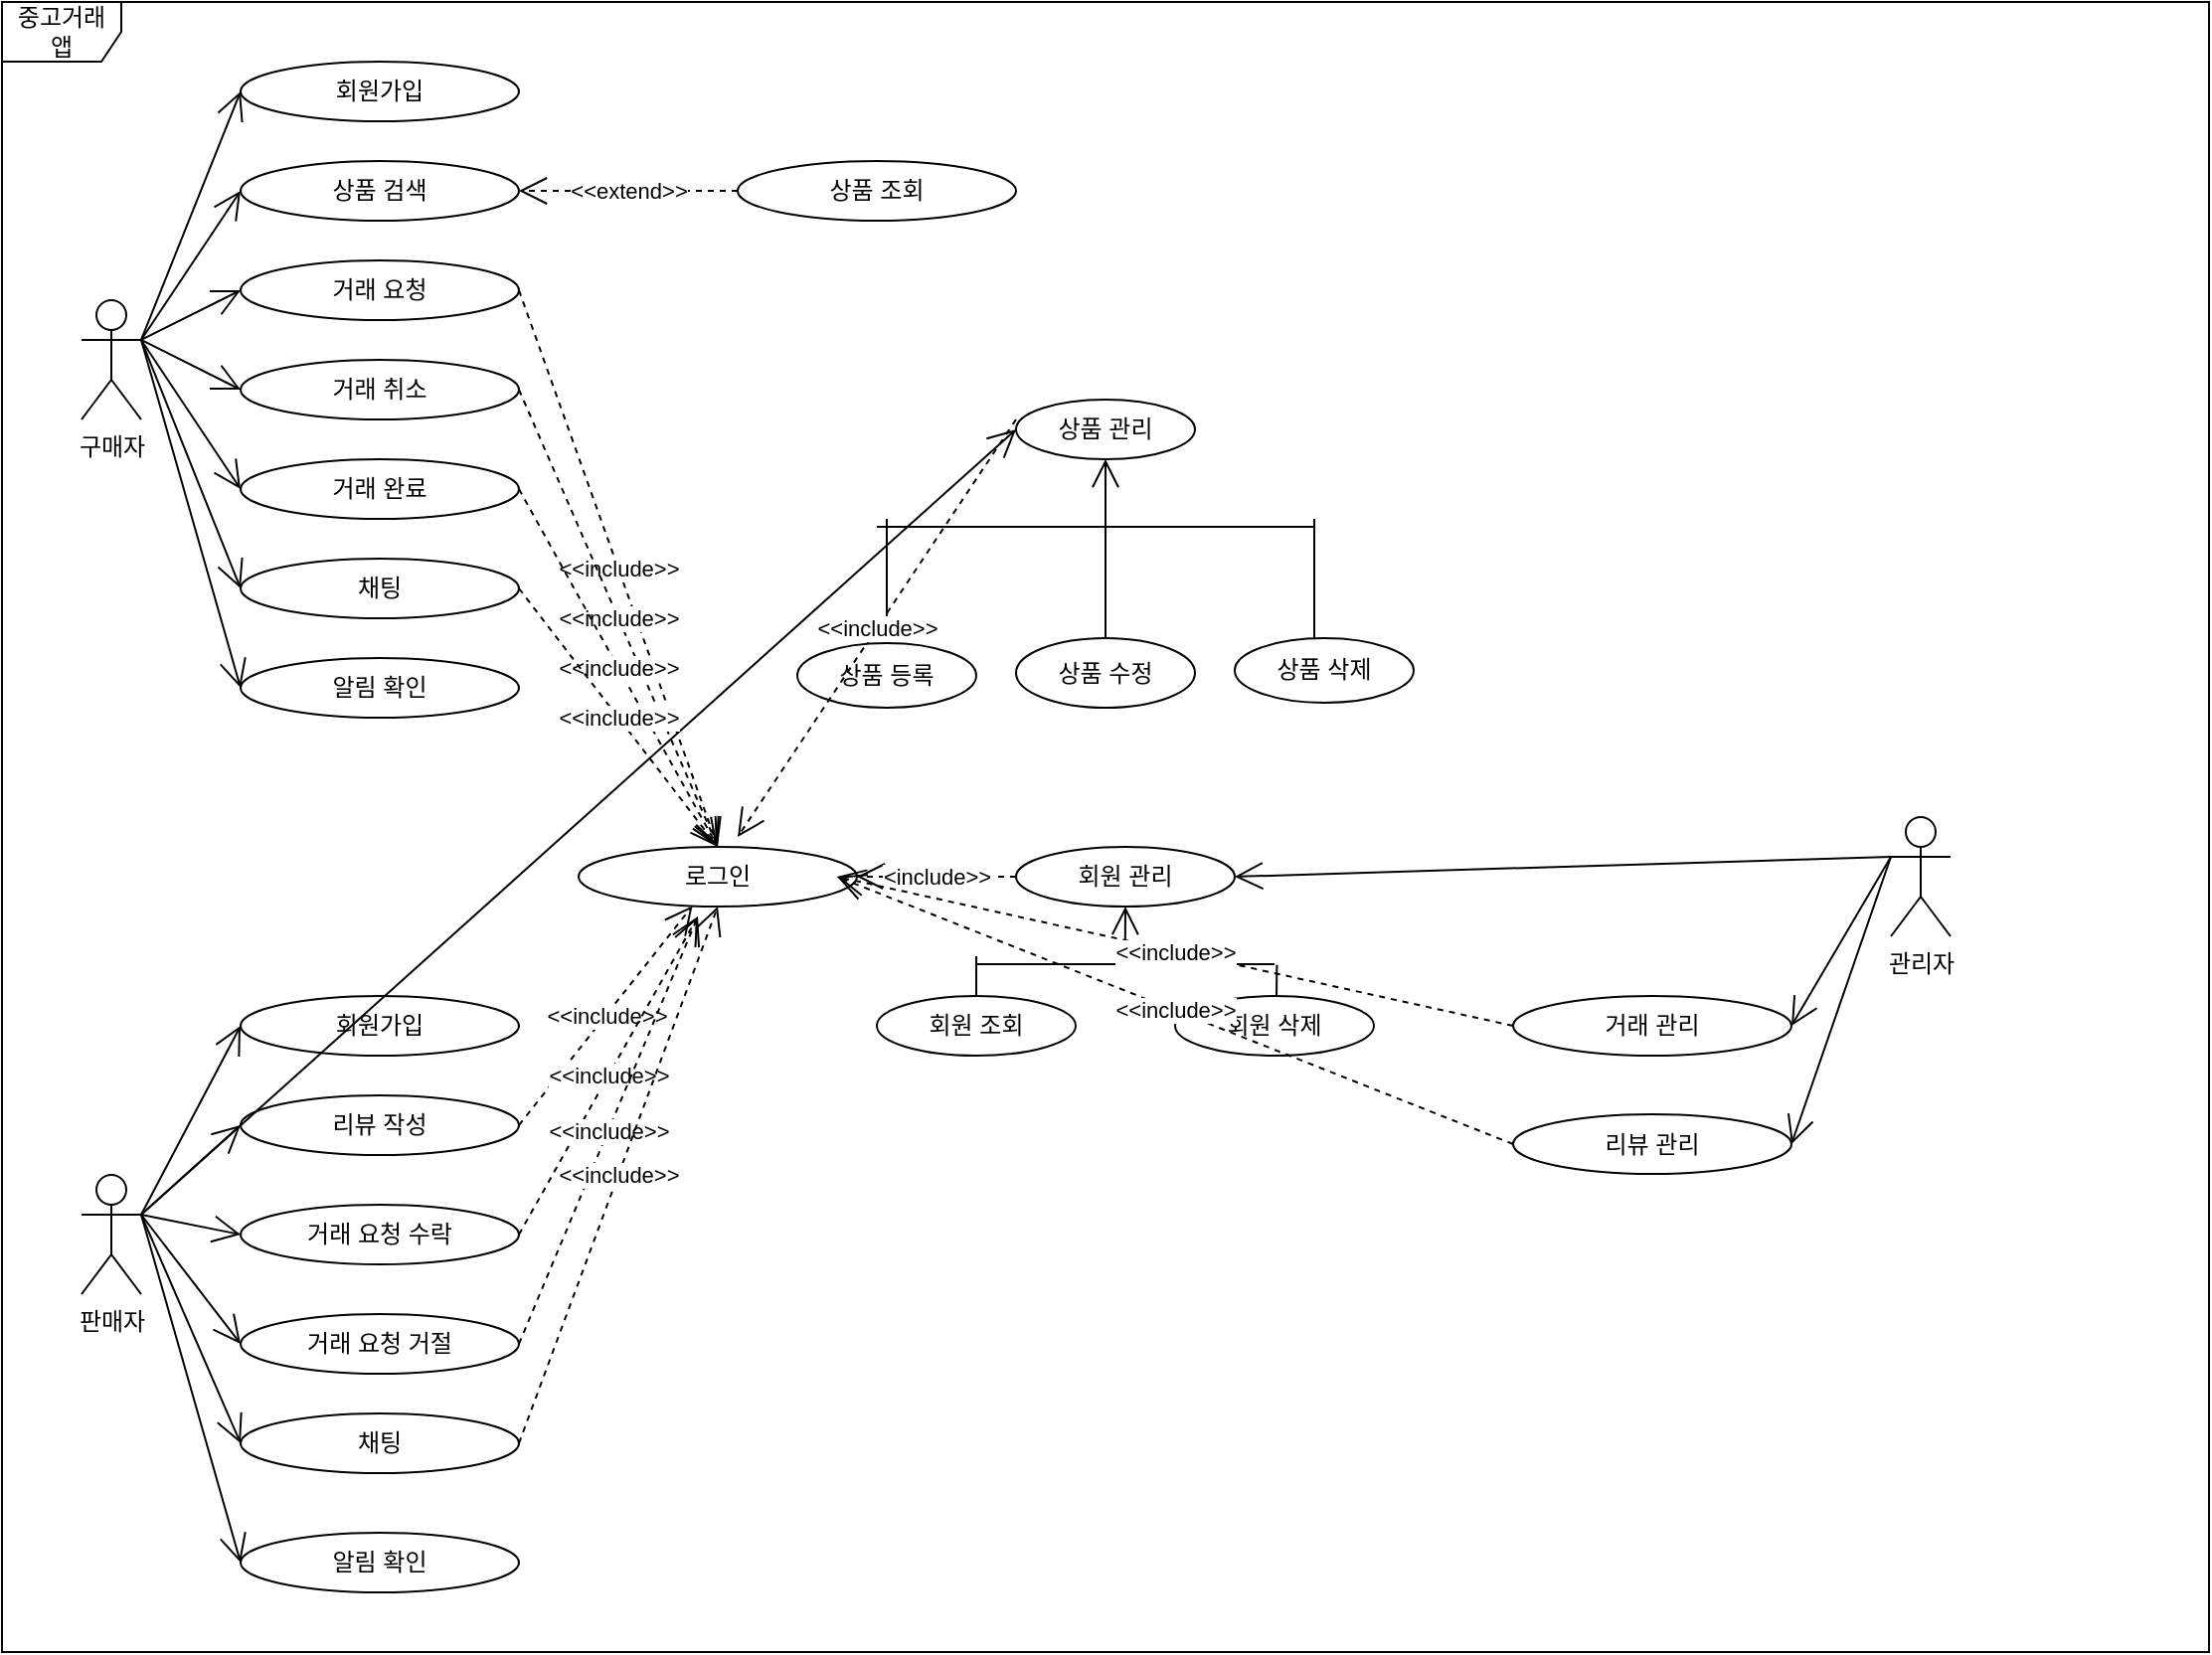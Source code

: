 <mxfile version="21.3.7" type="github">
  <diagram name="페이지-1" id="UvDw1jmTJ6SoQYcHiSoY">
    <mxGraphModel dx="1567" dy="807" grid="1" gridSize="10" guides="1" tooltips="1" connect="1" arrows="1" fold="1" page="1" pageScale="1" pageWidth="413" pageHeight="583" math="0" shadow="0">
      <root>
        <mxCell id="0" />
        <mxCell id="1" parent="0" />
        <mxCell id="RrBvVpDyBE-MLE_T4EEh-1" value="구매자" style="shape=umlActor;verticalLabelPosition=bottom;verticalAlign=top;html=1;" vertex="1" parent="1">
          <mxGeometry x="70" y="220" width="30" height="60" as="geometry" />
        </mxCell>
        <mxCell id="RrBvVpDyBE-MLE_T4EEh-3" value="회원가입" style="ellipse;whiteSpace=wrap;html=1;" vertex="1" parent="1">
          <mxGeometry x="150" y="100" width="140" height="30" as="geometry" />
        </mxCell>
        <mxCell id="RrBvVpDyBE-MLE_T4EEh-5" value="상품 검색" style="ellipse;whiteSpace=wrap;html=1;" vertex="1" parent="1">
          <mxGeometry x="150" y="150" width="140" height="30" as="geometry" />
        </mxCell>
        <mxCell id="RrBvVpDyBE-MLE_T4EEh-6" value="상품 조회" style="ellipse;whiteSpace=wrap;html=1;" vertex="1" parent="1">
          <mxGeometry x="400" y="150" width="140" height="30" as="geometry" />
        </mxCell>
        <mxCell id="RrBvVpDyBE-MLE_T4EEh-7" value="거래 요청" style="ellipse;whiteSpace=wrap;html=1;" vertex="1" parent="1">
          <mxGeometry x="150" y="200" width="140" height="30" as="geometry" />
        </mxCell>
        <mxCell id="RrBvVpDyBE-MLE_T4EEh-8" value="거래 취소" style="ellipse;whiteSpace=wrap;html=1;" vertex="1" parent="1">
          <mxGeometry x="150" y="250" width="140" height="30" as="geometry" />
        </mxCell>
        <mxCell id="RrBvVpDyBE-MLE_T4EEh-9" value="거래 완료" style="ellipse;whiteSpace=wrap;html=1;" vertex="1" parent="1">
          <mxGeometry x="150" y="300" width="140" height="30" as="geometry" />
        </mxCell>
        <mxCell id="RrBvVpDyBE-MLE_T4EEh-10" value="채팅" style="ellipse;whiteSpace=wrap;html=1;" vertex="1" parent="1">
          <mxGeometry x="150" y="350" width="140" height="30" as="geometry" />
        </mxCell>
        <mxCell id="RrBvVpDyBE-MLE_T4EEh-11" value="알림 확인" style="ellipse;whiteSpace=wrap;html=1;" vertex="1" parent="1">
          <mxGeometry x="150" y="400" width="140" height="30" as="geometry" />
        </mxCell>
        <mxCell id="RrBvVpDyBE-MLE_T4EEh-23" value="판매자" style="shape=umlActor;verticalLabelPosition=bottom;verticalAlign=top;html=1;" vertex="1" parent="1">
          <mxGeometry x="70" y="660" width="30" height="60" as="geometry" />
        </mxCell>
        <mxCell id="RrBvVpDyBE-MLE_T4EEh-27" value="상품 등록" style="ellipse;whiteSpace=wrap;html=1;" vertex="1" parent="1">
          <mxGeometry x="430" y="392.5" width="90" height="32.5" as="geometry" />
        </mxCell>
        <mxCell id="RrBvVpDyBE-MLE_T4EEh-28" value="거래 요청 거절" style="ellipse;whiteSpace=wrap;html=1;" vertex="1" parent="1">
          <mxGeometry x="150" y="730" width="140" height="30" as="geometry" />
        </mxCell>
        <mxCell id="RrBvVpDyBE-MLE_T4EEh-29" value="상품 삭제" style="ellipse;whiteSpace=wrap;html=1;" vertex="1" parent="1">
          <mxGeometry x="650" y="390" width="90" height="32.5" as="geometry" />
        </mxCell>
        <mxCell id="RrBvVpDyBE-MLE_T4EEh-30" value="거래 요청 수락" style="ellipse;whiteSpace=wrap;html=1;" vertex="1" parent="1">
          <mxGeometry x="150" y="675" width="140" height="30" as="geometry" />
        </mxCell>
        <mxCell id="RrBvVpDyBE-MLE_T4EEh-32" value="상품 수정" style="ellipse;whiteSpace=wrap;html=1;" vertex="1" parent="1">
          <mxGeometry x="540" y="390" width="90" height="35" as="geometry" />
        </mxCell>
        <mxCell id="RrBvVpDyBE-MLE_T4EEh-33" value="채팅" style="ellipse;whiteSpace=wrap;html=1;" vertex="1" parent="1">
          <mxGeometry x="150" y="780" width="140" height="30" as="geometry" />
        </mxCell>
        <mxCell id="RrBvVpDyBE-MLE_T4EEh-34" value="알림 확인" style="ellipse;whiteSpace=wrap;html=1;" vertex="1" parent="1">
          <mxGeometry x="150" y="840" width="140" height="30" as="geometry" />
        </mxCell>
        <mxCell id="RrBvVpDyBE-MLE_T4EEh-48" value="관리자" style="shape=umlActor;verticalLabelPosition=bottom;verticalAlign=top;html=1;" vertex="1" parent="1">
          <mxGeometry x="980" y="480" width="30" height="60" as="geometry" />
        </mxCell>
        <mxCell id="RrBvVpDyBE-MLE_T4EEh-49" value="회원 관리" style="ellipse;whiteSpace=wrap;html=1;" vertex="1" parent="1">
          <mxGeometry x="540" y="495" width="110" height="30" as="geometry" />
        </mxCell>
        <mxCell id="RrBvVpDyBE-MLE_T4EEh-50" value="상품 관리" style="ellipse;whiteSpace=wrap;html=1;" vertex="1" parent="1">
          <mxGeometry x="540" y="270" width="90" height="30" as="geometry" />
        </mxCell>
        <mxCell id="RrBvVpDyBE-MLE_T4EEh-51" value="거래 관리" style="ellipse;whiteSpace=wrap;html=1;" vertex="1" parent="1">
          <mxGeometry x="790" y="570" width="140" height="30" as="geometry" />
        </mxCell>
        <mxCell id="RrBvVpDyBE-MLE_T4EEh-52" value="리뷰 관리" style="ellipse;whiteSpace=wrap;html=1;" vertex="1" parent="1">
          <mxGeometry x="790" y="629.5" width="140" height="30" as="geometry" />
        </mxCell>
        <mxCell id="RrBvVpDyBE-MLE_T4EEh-54" value="리뷰 작성" style="ellipse;whiteSpace=wrap;html=1;" vertex="1" parent="1">
          <mxGeometry x="150" y="620" width="140" height="30" as="geometry" />
        </mxCell>
        <mxCell id="RrBvVpDyBE-MLE_T4EEh-59" value="회원가입" style="ellipse;whiteSpace=wrap;html=1;" vertex="1" parent="1">
          <mxGeometry x="150" y="570" width="140" height="30" as="geometry" />
        </mxCell>
        <mxCell id="RrBvVpDyBE-MLE_T4EEh-60" value="" style="endArrow=open;endFill=1;endSize=12;html=1;rounded=0;exitX=0.5;exitY=0;exitDx=0;exitDy=0;entryX=0.5;entryY=1;entryDx=0;entryDy=0;" edge="1" parent="1" source="RrBvVpDyBE-MLE_T4EEh-32" target="RrBvVpDyBE-MLE_T4EEh-50">
          <mxGeometry width="160" relative="1" as="geometry">
            <mxPoint x="550" y="330" as="sourcePoint" />
            <mxPoint x="710" y="330" as="targetPoint" />
          </mxGeometry>
        </mxCell>
        <mxCell id="RrBvVpDyBE-MLE_T4EEh-61" value="" style="line;strokeWidth=1;fillColor=none;align=left;verticalAlign=middle;spacingTop=-1;spacingLeft=3;spacingRight=3;rotatable=0;labelPosition=right;points=[];portConstraint=eastwest;strokeColor=inherit;" vertex="1" parent="1">
          <mxGeometry x="470" y="330" width="160" height="8" as="geometry" />
        </mxCell>
        <mxCell id="RrBvVpDyBE-MLE_T4EEh-64" value="" style="endArrow=none;html=1;rounded=0;exitX=0.5;exitY=0;exitDx=0;exitDy=0;" edge="1" parent="1" source="RrBvVpDyBE-MLE_T4EEh-27">
          <mxGeometry width="50" height="50" relative="1" as="geometry">
            <mxPoint x="400" y="380" as="sourcePoint" />
            <mxPoint x="475" y="330" as="targetPoint" />
            <Array as="points">
              <mxPoint x="475" y="350" />
            </Array>
          </mxGeometry>
        </mxCell>
        <mxCell id="RrBvVpDyBE-MLE_T4EEh-65" value="" style="line;strokeWidth=1;fillColor=none;align=left;verticalAlign=middle;spacingTop=-1;spacingLeft=3;spacingRight=3;rotatable=0;labelPosition=right;points=[];portConstraint=eastwest;strokeColor=inherit;" vertex="1" parent="1">
          <mxGeometry x="630" y="330" width="60" height="8" as="geometry" />
        </mxCell>
        <mxCell id="RrBvVpDyBE-MLE_T4EEh-66" value="" style="endArrow=none;html=1;rounded=0;" edge="1" parent="1">
          <mxGeometry width="50" height="50" relative="1" as="geometry">
            <mxPoint x="690" y="390" as="sourcePoint" />
            <mxPoint x="690" y="330" as="targetPoint" />
            <Array as="points" />
          </mxGeometry>
        </mxCell>
        <mxCell id="RrBvVpDyBE-MLE_T4EEh-71" value="" style="endArrow=open;endFill=1;endSize=12;html=1;rounded=0;exitX=0;exitY=0.333;exitDx=0;exitDy=0;exitPerimeter=0;entryX=1;entryY=0.5;entryDx=0;entryDy=0;" edge="1" parent="1" source="RrBvVpDyBE-MLE_T4EEh-48" target="RrBvVpDyBE-MLE_T4EEh-49">
          <mxGeometry width="160" relative="1" as="geometry">
            <mxPoint x="750" y="490" as="sourcePoint" />
            <mxPoint x="910" y="490" as="targetPoint" />
          </mxGeometry>
        </mxCell>
        <mxCell id="RrBvVpDyBE-MLE_T4EEh-72" value="" style="endArrow=open;endFill=1;endSize=12;html=1;rounded=0;entryX=1;entryY=0.5;entryDx=0;entryDy=0;" edge="1" parent="1" target="RrBvVpDyBE-MLE_T4EEh-51">
          <mxGeometry width="160" relative="1" as="geometry">
            <mxPoint x="980" y="500" as="sourcePoint" />
            <mxPoint x="840" y="470" as="targetPoint" />
          </mxGeometry>
        </mxCell>
        <mxCell id="RrBvVpDyBE-MLE_T4EEh-73" value="" style="endArrow=open;endFill=1;endSize=12;html=1;rounded=0;entryX=1;entryY=0.5;entryDx=0;entryDy=0;exitX=0;exitY=0.333;exitDx=0;exitDy=0;exitPerimeter=0;" edge="1" parent="1" source="RrBvVpDyBE-MLE_T4EEh-48" target="RrBvVpDyBE-MLE_T4EEh-52">
          <mxGeometry width="160" relative="1" as="geometry">
            <mxPoint x="980" y="510" as="sourcePoint" />
            <mxPoint x="840" y="700" as="targetPoint" />
          </mxGeometry>
        </mxCell>
        <mxCell id="RrBvVpDyBE-MLE_T4EEh-76" value="" style="endArrow=open;endFill=1;endSize=12;html=1;rounded=0;exitX=1;exitY=0.333;exitDx=0;exitDy=0;exitPerimeter=0;entryX=0;entryY=0.5;entryDx=0;entryDy=0;" edge="1" parent="1" source="RrBvVpDyBE-MLE_T4EEh-1" target="RrBvVpDyBE-MLE_T4EEh-3">
          <mxGeometry width="160" relative="1" as="geometry">
            <mxPoint x="140" y="250" as="sourcePoint" />
            <mxPoint x="300" y="250" as="targetPoint" />
          </mxGeometry>
        </mxCell>
        <mxCell id="RrBvVpDyBE-MLE_T4EEh-78" value="" style="endArrow=open;endFill=1;endSize=12;html=1;rounded=0;entryX=0;entryY=0.5;entryDx=0;entryDy=0;" edge="1" parent="1" target="RrBvVpDyBE-MLE_T4EEh-5">
          <mxGeometry width="160" relative="1" as="geometry">
            <mxPoint x="100" y="240" as="sourcePoint" />
            <mxPoint x="300" y="250" as="targetPoint" />
          </mxGeometry>
        </mxCell>
        <mxCell id="RrBvVpDyBE-MLE_T4EEh-79" value="" style="endArrow=open;endFill=1;endSize=12;html=1;rounded=0;exitX=1;exitY=0.333;exitDx=0;exitDy=0;exitPerimeter=0;entryX=0;entryY=0.5;entryDx=0;entryDy=0;" edge="1" parent="1" source="RrBvVpDyBE-MLE_T4EEh-1" target="RrBvVpDyBE-MLE_T4EEh-7">
          <mxGeometry width="160" relative="1" as="geometry">
            <mxPoint x="140" y="250" as="sourcePoint" />
            <mxPoint x="300" y="250" as="targetPoint" />
          </mxGeometry>
        </mxCell>
        <mxCell id="RrBvVpDyBE-MLE_T4EEh-80" value="" style="endArrow=open;endFill=1;endSize=12;html=1;rounded=0;exitX=1;exitY=0.333;exitDx=0;exitDy=0;exitPerimeter=0;entryX=0;entryY=0.5;entryDx=0;entryDy=0;" edge="1" parent="1" source="RrBvVpDyBE-MLE_T4EEh-1" target="RrBvVpDyBE-MLE_T4EEh-8">
          <mxGeometry width="160" relative="1" as="geometry">
            <mxPoint x="140" y="250" as="sourcePoint" />
            <mxPoint x="300" y="250" as="targetPoint" />
          </mxGeometry>
        </mxCell>
        <mxCell id="RrBvVpDyBE-MLE_T4EEh-81" value="" style="endArrow=open;endFill=1;endSize=12;html=1;rounded=0;entryX=0;entryY=0.5;entryDx=0;entryDy=0;" edge="1" parent="1" target="RrBvVpDyBE-MLE_T4EEh-9">
          <mxGeometry width="160" relative="1" as="geometry">
            <mxPoint x="100" y="240" as="sourcePoint" />
            <mxPoint x="300" y="250" as="targetPoint" />
          </mxGeometry>
        </mxCell>
        <mxCell id="RrBvVpDyBE-MLE_T4EEh-82" value="" style="endArrow=open;endFill=1;endSize=12;html=1;rounded=0;exitX=1;exitY=0.333;exitDx=0;exitDy=0;exitPerimeter=0;entryX=0;entryY=0.5;entryDx=0;entryDy=0;" edge="1" parent="1" source="RrBvVpDyBE-MLE_T4EEh-1" target="RrBvVpDyBE-MLE_T4EEh-10">
          <mxGeometry width="160" relative="1" as="geometry">
            <mxPoint x="140" y="250" as="sourcePoint" />
            <mxPoint x="300" y="250" as="targetPoint" />
          </mxGeometry>
        </mxCell>
        <mxCell id="RrBvVpDyBE-MLE_T4EEh-83" value="" style="endArrow=open;endFill=1;endSize=12;html=1;rounded=0;exitX=1;exitY=0.333;exitDx=0;exitDy=0;exitPerimeter=0;entryX=0;entryY=0.5;entryDx=0;entryDy=0;" edge="1" parent="1" source="RrBvVpDyBE-MLE_T4EEh-1" target="RrBvVpDyBE-MLE_T4EEh-11">
          <mxGeometry width="160" relative="1" as="geometry">
            <mxPoint x="140" y="250" as="sourcePoint" />
            <mxPoint x="320" y="310" as="targetPoint" />
            <Array as="points" />
          </mxGeometry>
        </mxCell>
        <mxCell id="RrBvVpDyBE-MLE_T4EEh-84" value="" style="endArrow=open;endFill=1;endSize=12;html=1;rounded=0;exitX=1;exitY=0.333;exitDx=0;exitDy=0;exitPerimeter=0;entryX=0;entryY=0.5;entryDx=0;entryDy=0;" edge="1" parent="1" source="RrBvVpDyBE-MLE_T4EEh-23" target="RrBvVpDyBE-MLE_T4EEh-59">
          <mxGeometry width="160" relative="1" as="geometry">
            <mxPoint x="140" y="750" as="sourcePoint" />
            <mxPoint x="300" y="750" as="targetPoint" />
          </mxGeometry>
        </mxCell>
        <mxCell id="RrBvVpDyBE-MLE_T4EEh-86" value="" style="endArrow=open;endFill=1;endSize=12;html=1;rounded=0;entryX=0;entryY=0.5;entryDx=0;entryDy=0;" edge="1" parent="1" target="RrBvVpDyBE-MLE_T4EEh-54">
          <mxGeometry width="160" relative="1" as="geometry">
            <mxPoint x="100" y="680" as="sourcePoint" />
            <mxPoint x="300" y="750" as="targetPoint" />
          </mxGeometry>
        </mxCell>
        <mxCell id="RrBvVpDyBE-MLE_T4EEh-87" value="" style="endArrow=open;endFill=1;endSize=12;html=1;rounded=0;exitX=1;exitY=0.333;exitDx=0;exitDy=0;exitPerimeter=0;entryX=0;entryY=0.5;entryDx=0;entryDy=0;" edge="1" parent="1" source="RrBvVpDyBE-MLE_T4EEh-23" target="RrBvVpDyBE-MLE_T4EEh-30">
          <mxGeometry width="160" relative="1" as="geometry">
            <mxPoint x="140" y="750" as="sourcePoint" />
            <mxPoint x="300" y="750" as="targetPoint" />
          </mxGeometry>
        </mxCell>
        <mxCell id="RrBvVpDyBE-MLE_T4EEh-89" value="" style="endArrow=open;endFill=1;endSize=12;html=1;rounded=0;entryX=0;entryY=0.5;entryDx=0;entryDy=0;" edge="1" parent="1" target="RrBvVpDyBE-MLE_T4EEh-28">
          <mxGeometry width="160" relative="1" as="geometry">
            <mxPoint x="100" y="680" as="sourcePoint" />
            <mxPoint x="300" y="750" as="targetPoint" />
          </mxGeometry>
        </mxCell>
        <mxCell id="RrBvVpDyBE-MLE_T4EEh-90" value="" style="endArrow=open;endFill=1;endSize=12;html=1;rounded=0;entryX=0;entryY=0.5;entryDx=0;entryDy=0;" edge="1" parent="1" target="RrBvVpDyBE-MLE_T4EEh-33">
          <mxGeometry width="160" relative="1" as="geometry">
            <mxPoint x="100" y="680" as="sourcePoint" />
            <mxPoint x="300" y="750" as="targetPoint" />
          </mxGeometry>
        </mxCell>
        <mxCell id="RrBvVpDyBE-MLE_T4EEh-91" value="" style="endArrow=open;endFill=1;endSize=12;html=1;rounded=0;exitX=1;exitY=0.333;exitDx=0;exitDy=0;exitPerimeter=0;entryX=0;entryY=0.5;entryDx=0;entryDy=0;" edge="1" parent="1" source="RrBvVpDyBE-MLE_T4EEh-23" target="RrBvVpDyBE-MLE_T4EEh-34">
          <mxGeometry width="160" relative="1" as="geometry">
            <mxPoint x="140" y="750" as="sourcePoint" />
            <mxPoint x="300" y="750" as="targetPoint" />
          </mxGeometry>
        </mxCell>
        <mxCell id="RrBvVpDyBE-MLE_T4EEh-93" value="회원 삭제" style="ellipse;whiteSpace=wrap;html=1;" vertex="1" parent="1">
          <mxGeometry x="620" y="570" width="100" height="30" as="geometry" />
        </mxCell>
        <mxCell id="RrBvVpDyBE-MLE_T4EEh-95" value="" style="line;strokeWidth=1;fillColor=none;align=left;verticalAlign=middle;spacingTop=-1;spacingLeft=3;spacingRight=3;rotatable=0;labelPosition=right;points=[];portConstraint=eastwest;strokeColor=inherit;" vertex="1" parent="1">
          <mxGeometry x="520" y="550" width="150" height="8" as="geometry" />
        </mxCell>
        <mxCell id="RrBvVpDyBE-MLE_T4EEh-96" value="" style="endArrow=none;html=1;rounded=0;exitX=0.5;exitY=0;exitDx=0;exitDy=0;" edge="1" parent="1" source="RrBvVpDyBE-MLE_T4EEh-92">
          <mxGeometry width="50" height="50" relative="1" as="geometry">
            <mxPoint x="521" y="600" as="sourcePoint" />
            <mxPoint x="520" y="550" as="targetPoint" />
          </mxGeometry>
        </mxCell>
        <mxCell id="RrBvVpDyBE-MLE_T4EEh-97" value="" style="endArrow=none;html=1;rounded=0;entryX=1.008;entryY=0.542;entryDx=0;entryDy=0;entryPerimeter=0;" edge="1" parent="1" target="RrBvVpDyBE-MLE_T4EEh-95">
          <mxGeometry width="50" height="50" relative="1" as="geometry">
            <mxPoint x="671" y="570" as="sourcePoint" />
            <mxPoint x="530" y="554" as="targetPoint" />
            <Array as="points" />
          </mxGeometry>
        </mxCell>
        <mxCell id="RrBvVpDyBE-MLE_T4EEh-98" value="" style="endArrow=open;endFill=1;endSize=12;html=1;rounded=0;exitX=0.499;exitY=0.319;exitDx=0;exitDy=0;exitPerimeter=0;entryX=0.5;entryY=1;entryDx=0;entryDy=0;" edge="1" parent="1" source="RrBvVpDyBE-MLE_T4EEh-95" target="RrBvVpDyBE-MLE_T4EEh-49">
          <mxGeometry width="160" relative="1" as="geometry">
            <mxPoint x="890" y="450" as="sourcePoint" />
            <mxPoint x="1050" y="450" as="targetPoint" />
          </mxGeometry>
        </mxCell>
        <mxCell id="RrBvVpDyBE-MLE_T4EEh-99" value="" style="endArrow=none;html=1;rounded=0;entryX=0.5;entryY=0;entryDx=0;entryDy=0;" edge="1" parent="1" target="RrBvVpDyBE-MLE_T4EEh-92">
          <mxGeometry width="50" height="50" relative="1" as="geometry">
            <mxPoint x="521" y="600" as="sourcePoint" />
            <mxPoint x="480" y="600" as="targetPoint" />
          </mxGeometry>
        </mxCell>
        <mxCell id="RrBvVpDyBE-MLE_T4EEh-92" value="회원 조회" style="ellipse;whiteSpace=wrap;html=1;" vertex="1" parent="1">
          <mxGeometry x="470" y="570" width="100" height="30" as="geometry" />
        </mxCell>
        <mxCell id="RrBvVpDyBE-MLE_T4EEh-101" value="&amp;lt;&amp;lt;extend&amp;gt;&amp;gt;" style="endArrow=open;endSize=12;dashed=1;html=1;rounded=0;exitX=0;exitY=0.5;exitDx=0;exitDy=0;entryX=1;entryY=0.5;entryDx=0;entryDy=0;" edge="1" parent="1" source="RrBvVpDyBE-MLE_T4EEh-6" target="RrBvVpDyBE-MLE_T4EEh-5">
          <mxGeometry width="160" relative="1" as="geometry">
            <mxPoint x="310" y="230" as="sourcePoint" />
            <mxPoint x="470" y="230" as="targetPoint" />
            <Array as="points" />
          </mxGeometry>
        </mxCell>
        <mxCell id="RrBvVpDyBE-MLE_T4EEh-107" value="로그인" style="ellipse;whiteSpace=wrap;html=1;" vertex="1" parent="1">
          <mxGeometry x="320" y="495" width="140" height="30" as="geometry" />
        </mxCell>
        <mxCell id="RrBvVpDyBE-MLE_T4EEh-109" value="" style="endArrow=open;endFill=1;endSize=12;html=1;rounded=0;exitX=1;exitY=0.333;exitDx=0;exitDy=0;exitPerimeter=0;" edge="1" parent="1" source="RrBvVpDyBE-MLE_T4EEh-23">
          <mxGeometry width="160" relative="1" as="geometry">
            <mxPoint x="50" y="410" as="sourcePoint" />
            <mxPoint x="540" y="285" as="targetPoint" />
          </mxGeometry>
        </mxCell>
        <mxCell id="RrBvVpDyBE-MLE_T4EEh-110" value="&amp;lt;&amp;lt;include&amp;gt;&amp;gt;" style="endArrow=open;endSize=12;dashed=1;html=1;rounded=0;" edge="1" parent="1">
          <mxGeometry width="160" relative="1" as="geometry">
            <mxPoint x="540" y="280" as="sourcePoint" />
            <mxPoint x="400" y="490" as="targetPoint" />
          </mxGeometry>
        </mxCell>
        <mxCell id="RrBvVpDyBE-MLE_T4EEh-111" value="&amp;lt;&amp;lt;include&amp;gt;&amp;gt;" style="endArrow=open;endSize=12;dashed=1;html=1;rounded=0;exitX=1;exitY=0.5;exitDx=0;exitDy=0;entryX=0.5;entryY=0;entryDx=0;entryDy=0;" edge="1" parent="1" source="RrBvVpDyBE-MLE_T4EEh-7" target="RrBvVpDyBE-MLE_T4EEh-107">
          <mxGeometry width="160" relative="1" as="geometry">
            <mxPoint x="210" y="550" as="sourcePoint" />
            <mxPoint x="370" y="550" as="targetPoint" />
          </mxGeometry>
        </mxCell>
        <mxCell id="RrBvVpDyBE-MLE_T4EEh-112" value="&amp;lt;&amp;lt;include&amp;gt;&amp;gt;" style="endArrow=open;endSize=12;dashed=1;html=1;rounded=0;exitX=1;exitY=0.5;exitDx=0;exitDy=0;entryX=0.5;entryY=0;entryDx=0;entryDy=0;" edge="1" parent="1" source="RrBvVpDyBE-MLE_T4EEh-8" target="RrBvVpDyBE-MLE_T4EEh-107">
          <mxGeometry width="160" relative="1" as="geometry">
            <mxPoint x="210" y="550" as="sourcePoint" />
            <mxPoint x="370" y="550" as="targetPoint" />
          </mxGeometry>
        </mxCell>
        <mxCell id="RrBvVpDyBE-MLE_T4EEh-113" value="&amp;lt;&amp;lt;include&amp;gt;&amp;gt;" style="endArrow=open;endSize=12;dashed=1;html=1;rounded=0;exitX=1;exitY=0.5;exitDx=0;exitDy=0;entryX=0.5;entryY=0;entryDx=0;entryDy=0;" edge="1" parent="1" source="RrBvVpDyBE-MLE_T4EEh-9" target="RrBvVpDyBE-MLE_T4EEh-107">
          <mxGeometry width="160" relative="1" as="geometry">
            <mxPoint x="210" y="550" as="sourcePoint" />
            <mxPoint x="370" y="550" as="targetPoint" />
          </mxGeometry>
        </mxCell>
        <mxCell id="RrBvVpDyBE-MLE_T4EEh-114" value="&amp;lt;&amp;lt;include&amp;gt;&amp;gt;" style="endArrow=open;endSize=12;dashed=1;html=1;rounded=0;exitX=1;exitY=0.5;exitDx=0;exitDy=0;entryX=0.5;entryY=0;entryDx=0;entryDy=0;" edge="1" parent="1" source="RrBvVpDyBE-MLE_T4EEh-10" target="RrBvVpDyBE-MLE_T4EEh-107">
          <mxGeometry width="160" relative="1" as="geometry">
            <mxPoint x="210" y="550" as="sourcePoint" />
            <mxPoint x="370" y="550" as="targetPoint" />
          </mxGeometry>
        </mxCell>
        <mxCell id="RrBvVpDyBE-MLE_T4EEh-115" value="&amp;lt;&amp;lt;include&amp;gt;&amp;gt;" style="endArrow=open;endSize=12;dashed=1;html=1;rounded=0;exitX=1;exitY=0.5;exitDx=0;exitDy=0;entryX=0.409;entryY=0.99;entryDx=0;entryDy=0;entryPerimeter=0;" edge="1" parent="1" source="RrBvVpDyBE-MLE_T4EEh-54" target="RrBvVpDyBE-MLE_T4EEh-107">
          <mxGeometry width="160" relative="1" as="geometry">
            <mxPoint x="210" y="550" as="sourcePoint" />
            <mxPoint x="370" y="550" as="targetPoint" />
          </mxGeometry>
        </mxCell>
        <mxCell id="RrBvVpDyBE-MLE_T4EEh-116" value="&amp;lt;&amp;lt;include&amp;gt;&amp;gt;" style="endArrow=open;endSize=12;dashed=1;html=1;rounded=0;exitX=1;exitY=0.5;exitDx=0;exitDy=0;" edge="1" parent="1" source="RrBvVpDyBE-MLE_T4EEh-30">
          <mxGeometry width="160" relative="1" as="geometry">
            <mxPoint x="210" y="550" as="sourcePoint" />
            <mxPoint x="380" y="530" as="targetPoint" />
          </mxGeometry>
        </mxCell>
        <mxCell id="RrBvVpDyBE-MLE_T4EEh-117" value="&amp;lt;&amp;lt;include&amp;gt;&amp;gt;" style="endArrow=open;endSize=12;dashed=1;html=1;rounded=0;exitX=1;exitY=0.5;exitDx=0;exitDy=0;" edge="1" parent="1" source="RrBvVpDyBE-MLE_T4EEh-28">
          <mxGeometry width="160" relative="1" as="geometry">
            <mxPoint x="210" y="550" as="sourcePoint" />
            <mxPoint x="380" y="530" as="targetPoint" />
          </mxGeometry>
        </mxCell>
        <mxCell id="RrBvVpDyBE-MLE_T4EEh-118" value="&amp;lt;&amp;lt;include&amp;gt;&amp;gt;" style="endArrow=open;endSize=12;dashed=1;html=1;rounded=0;exitX=1;exitY=0.5;exitDx=0;exitDy=0;entryX=0.5;entryY=1;entryDx=0;entryDy=0;" edge="1" parent="1" source="RrBvVpDyBE-MLE_T4EEh-33" target="RrBvVpDyBE-MLE_T4EEh-107">
          <mxGeometry width="160" relative="1" as="geometry">
            <mxPoint x="210" y="550" as="sourcePoint" />
            <mxPoint x="370" y="550" as="targetPoint" />
          </mxGeometry>
        </mxCell>
        <mxCell id="RrBvVpDyBE-MLE_T4EEh-119" value="&amp;lt;include&amp;gt;&amp;gt;" style="endArrow=open;endSize=12;dashed=1;html=1;rounded=0;exitX=0;exitY=0.5;exitDx=0;exitDy=0;entryX=1;entryY=0.5;entryDx=0;entryDy=0;" edge="1" parent="1" source="RrBvVpDyBE-MLE_T4EEh-49" target="RrBvVpDyBE-MLE_T4EEh-107">
          <mxGeometry width="160" relative="1" as="geometry">
            <mxPoint x="480" y="700" as="sourcePoint" />
            <mxPoint x="640" y="700" as="targetPoint" />
          </mxGeometry>
        </mxCell>
        <mxCell id="RrBvVpDyBE-MLE_T4EEh-120" value="&amp;lt;&amp;lt;include&amp;gt;&amp;gt;" style="endArrow=open;endSize=12;dashed=1;html=1;rounded=0;exitX=0;exitY=0.5;exitDx=0;exitDy=0;" edge="1" parent="1" source="RrBvVpDyBE-MLE_T4EEh-51">
          <mxGeometry width="160" relative="1" as="geometry">
            <mxPoint x="480" y="700" as="sourcePoint" />
            <mxPoint x="450" y="510" as="targetPoint" />
          </mxGeometry>
        </mxCell>
        <mxCell id="RrBvVpDyBE-MLE_T4EEh-121" value="&amp;lt;&amp;lt;include&amp;gt;&amp;gt;" style="endArrow=open;endSize=12;dashed=1;html=1;rounded=0;exitX=0;exitY=0.5;exitDx=0;exitDy=0;" edge="1" parent="1" source="RrBvVpDyBE-MLE_T4EEh-52">
          <mxGeometry width="160" relative="1" as="geometry">
            <mxPoint x="480" y="700" as="sourcePoint" />
            <mxPoint x="450" y="510" as="targetPoint" />
          </mxGeometry>
        </mxCell>
        <mxCell id="RrBvVpDyBE-MLE_T4EEh-122" value="중고거래 앱" style="shape=umlFrame;whiteSpace=wrap;html=1;pointerEvents=0;" vertex="1" parent="1">
          <mxGeometry x="30" y="70" width="1110" height="830" as="geometry" />
        </mxCell>
      </root>
    </mxGraphModel>
  </diagram>
</mxfile>
